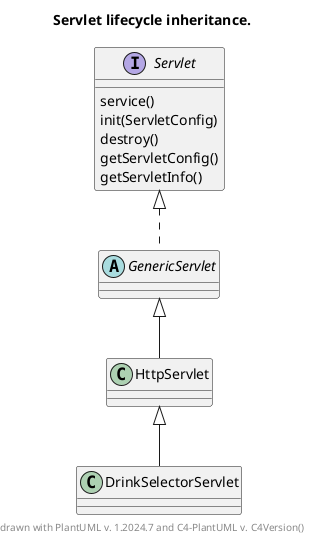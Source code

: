 @startuml
    title Servlet lifecycle inheritance.

    interface Servlet{
        service()
        init(ServletConfig) 
        destroy()
        getServletConfig()
        getServletInfo()
    }

    abstract class GenericServlet
    
    class HttpServlet

    class DrinkSelectorServlet

    Servlet <|.. GenericServlet
    GenericServlet <|-- HttpServlet
    HttpServlet <|-- DrinkSelectorServlet

    footer drawn with PlantUML v. %version() and C4-PlantUML v. C4Version()
@enduml